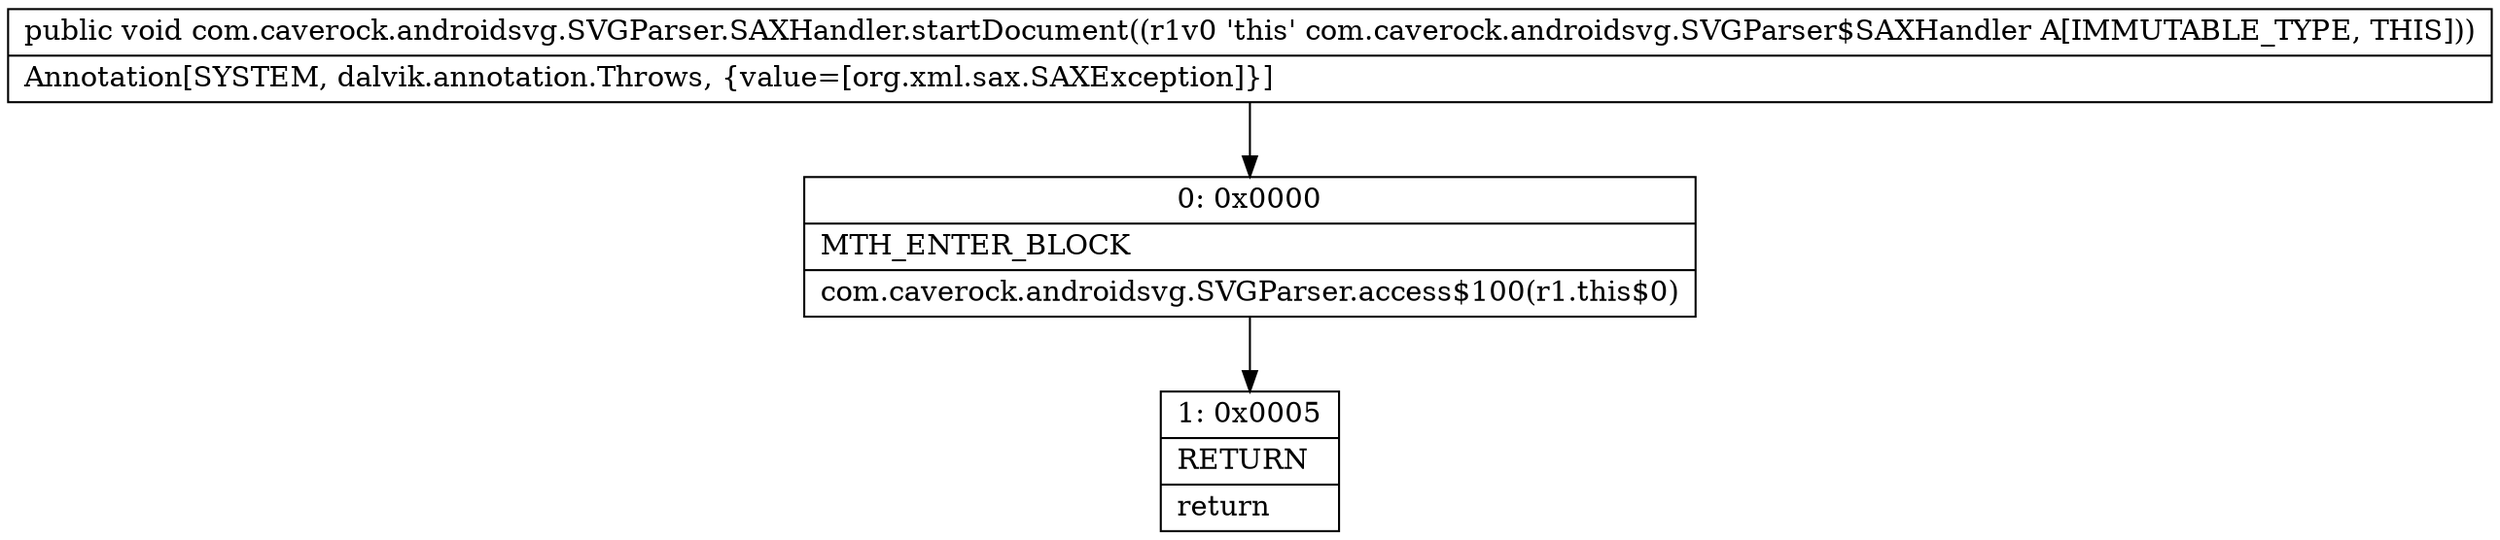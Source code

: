 digraph "CFG forcom.caverock.androidsvg.SVGParser.SAXHandler.startDocument()V" {
Node_0 [shape=record,label="{0\:\ 0x0000|MTH_ENTER_BLOCK\l|com.caverock.androidsvg.SVGParser.access$100(r1.this$0)\l}"];
Node_1 [shape=record,label="{1\:\ 0x0005|RETURN\l|return\l}"];
MethodNode[shape=record,label="{public void com.caverock.androidsvg.SVGParser.SAXHandler.startDocument((r1v0 'this' com.caverock.androidsvg.SVGParser$SAXHandler A[IMMUTABLE_TYPE, THIS]))  | Annotation[SYSTEM, dalvik.annotation.Throws, \{value=[org.xml.sax.SAXException]\}]\l}"];
MethodNode -> Node_0;
Node_0 -> Node_1;
}

